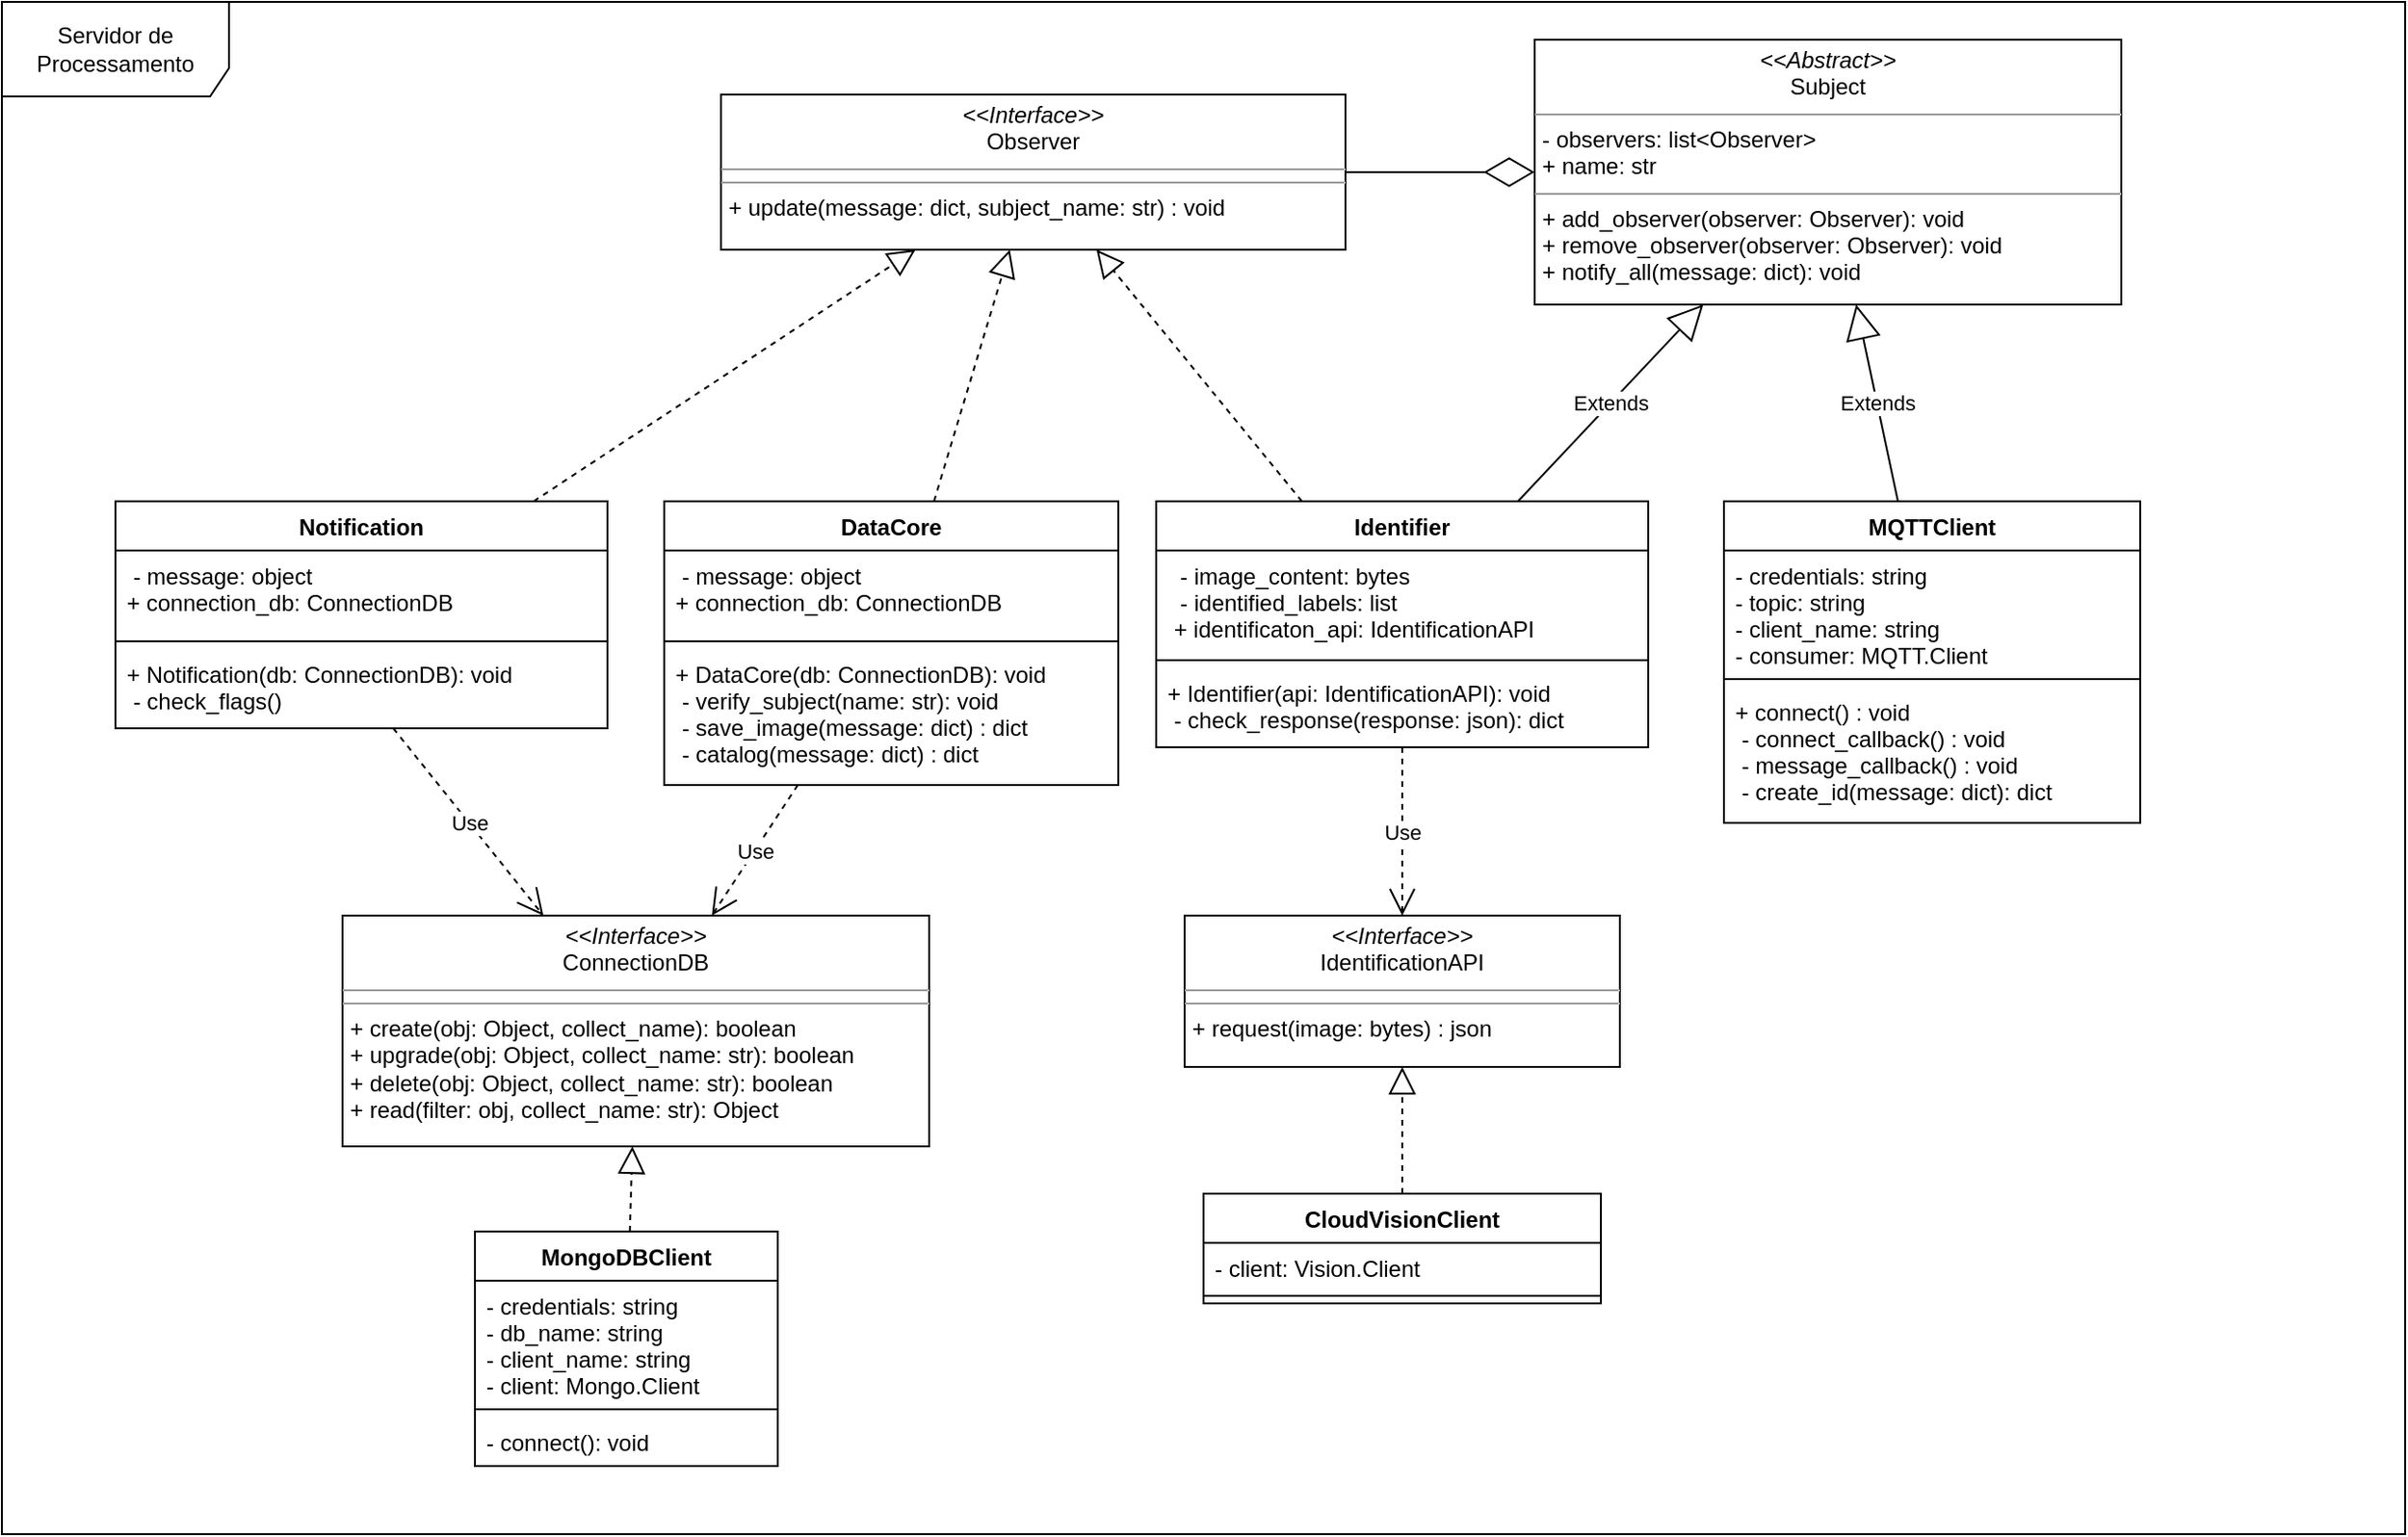 <mxfile version="14.9.8" type="device"><diagram id="feho3Sd3bYQ9Wj3x8ovh" name="Page-1"><mxGraphModel dx="2489" dy="742" grid="1" gridSize="10" guides="1" tooltips="1" connect="1" arrows="1" fold="1" page="1" pageScale="1" pageWidth="827" pageHeight="1169" math="0" shadow="0"><root><mxCell id="0"/><mxCell id="1" parent="0"/><mxCell id="MiKenjIz3lwZxDKofQNO-1" value="Servidor de Processamento" style="shape=umlFrame;whiteSpace=wrap;html=1;width=120;height=50;" parent="1" vertex="1"><mxGeometry x="-340" y="10" width="1270" height="810" as="geometry"/></mxCell><mxCell id="x5SQNKbmvRbeTutP6gv5-1" value="MQTTClient" style="swimlane;fontStyle=1;align=center;verticalAlign=top;childLayout=stackLayout;horizontal=1;startSize=26;horizontalStack=0;resizeParent=1;resizeParentMax=0;resizeLast=0;collapsible=1;marginBottom=0;" parent="1" vertex="1"><mxGeometry x="570" y="274" width="220" height="170" as="geometry"/></mxCell><mxCell id="x5SQNKbmvRbeTutP6gv5-2" value="- credentials: string&#xA;- topic: string&#xA;- client_name: string&#xA;- consumer: MQTT.Client&#xA;&#xA;" style="text;strokeColor=none;fillColor=none;align=left;verticalAlign=top;spacingLeft=4;spacingRight=4;overflow=hidden;rotatable=0;points=[[0,0.5],[1,0.5]];portConstraint=eastwest;" parent="x5SQNKbmvRbeTutP6gv5-1" vertex="1"><mxGeometry y="26" width="220" height="64" as="geometry"/></mxCell><mxCell id="x5SQNKbmvRbeTutP6gv5-3" value="" style="line;strokeWidth=1;fillColor=none;align=left;verticalAlign=middle;spacingTop=-1;spacingLeft=3;spacingRight=3;rotatable=0;labelPosition=right;points=[];portConstraint=eastwest;" parent="x5SQNKbmvRbeTutP6gv5-1" vertex="1"><mxGeometry y="90" width="220" height="8" as="geometry"/></mxCell><mxCell id="x5SQNKbmvRbeTutP6gv5-4" value="+ connect() : void&#xA; - connect_callback() : void&#xA; - message_callback() : void&#xA; - create_id(message: dict): dict      &#xA;&#xA;" style="text;strokeColor=none;fillColor=none;align=left;verticalAlign=top;spacingLeft=4;spacingRight=4;overflow=hidden;rotatable=0;points=[[0,0.5],[1,0.5]];portConstraint=eastwest;" parent="x5SQNKbmvRbeTutP6gv5-1" vertex="1"><mxGeometry y="98" width="220" height="72" as="geometry"/></mxCell><mxCell id="x5SQNKbmvRbeTutP6gv5-47" value="&lt;p style=&quot;margin: 0px ; margin-top: 4px ; text-align: center&quot;&gt;&lt;i&gt;&amp;lt;&amp;lt;Abstract&amp;gt;&amp;gt;&lt;/i&gt;&lt;br&gt;Subject&lt;/p&gt;&lt;hr size=&quot;1&quot;&gt;&lt;p style=&quot;margin: 0px ; margin-left: 4px&quot;&gt;- observers: list&amp;lt;Observer&amp;gt;&lt;/p&gt;&lt;p style=&quot;margin: 0px ; margin-left: 4px&quot;&gt;+ name: str&lt;br&gt;&lt;/p&gt;&lt;hr size=&quot;1&quot;&gt;&lt;p style=&quot;margin: 0px ; margin-left: 4px&quot;&gt;+ add_observer(observer: Observer): void&lt;/p&gt;&lt;p style=&quot;margin: 0px ; margin-left: 4px&quot;&gt;+ remove_observer(observer: Observer): void&lt;/p&gt;&lt;p style=&quot;margin: 0px ; margin-left: 4px&quot;&gt;+ notify_all(message: dict): void&lt;br&gt;&lt;/p&gt;" style="verticalAlign=top;align=left;overflow=fill;fontSize=12;fontFamily=Helvetica;html=1;" parent="1" vertex="1"><mxGeometry x="470" y="30" width="310" height="140" as="geometry"/></mxCell><mxCell id="UEKAvcQkhPpb3T4OpDPU-2" value="&lt;p style=&quot;margin: 0px ; margin-top: 4px ; text-align: center&quot;&gt;&lt;i&gt;&amp;lt;&amp;lt;Interface&amp;gt;&amp;gt;&lt;/i&gt;&lt;br&gt;Observer&lt;/p&gt;&lt;hr size=&quot;1&quot;&gt;&lt;hr size=&quot;1&quot;&gt;&lt;p style=&quot;margin: 0px ; margin-left: 4px&quot;&gt;+ update(message: dict, subject_name: str) : void&lt;br&gt;&lt;/p&gt;" style="verticalAlign=top;align=left;overflow=fill;fontSize=12;fontFamily=Helvetica;html=1;" parent="1" vertex="1"><mxGeometry x="40" y="59" width="330" height="82" as="geometry"/></mxCell><mxCell id="UEKAvcQkhPpb3T4OpDPU-4" value="Identifier" style="swimlane;fontStyle=1;align=center;verticalAlign=top;childLayout=stackLayout;horizontal=1;startSize=26;horizontalStack=0;resizeParent=1;resizeParentMax=0;resizeLast=0;collapsible=1;marginBottom=0;" parent="1" vertex="1"><mxGeometry x="270" y="274" width="260" height="130" as="geometry"/></mxCell><mxCell id="UEKAvcQkhPpb3T4OpDPU-5" value="  - image_content: bytes&#xA;  - identified_labels: list&#xA; + identificaton_api: IdentificationAPI&#xA;" style="text;strokeColor=none;fillColor=none;align=left;verticalAlign=top;spacingLeft=4;spacingRight=4;overflow=hidden;rotatable=0;points=[[0,0.5],[1,0.5]];portConstraint=eastwest;" parent="UEKAvcQkhPpb3T4OpDPU-4" vertex="1"><mxGeometry y="26" width="260" height="54" as="geometry"/></mxCell><mxCell id="UEKAvcQkhPpb3T4OpDPU-6" value="" style="line;strokeWidth=1;fillColor=none;align=left;verticalAlign=middle;spacingTop=-1;spacingLeft=3;spacingRight=3;rotatable=0;labelPosition=right;points=[];portConstraint=eastwest;" parent="UEKAvcQkhPpb3T4OpDPU-4" vertex="1"><mxGeometry y="80" width="260" height="8" as="geometry"/></mxCell><mxCell id="UEKAvcQkhPpb3T4OpDPU-7" value="+ Identifier(api: IdentificationAPI): void&#xA; - check_response(response: json): dict&#xA;" style="text;strokeColor=none;fillColor=none;align=left;verticalAlign=top;spacingLeft=4;spacingRight=4;overflow=hidden;rotatable=0;points=[[0,0.5],[1,0.5]];portConstraint=eastwest;" parent="UEKAvcQkhPpb3T4OpDPU-4" vertex="1"><mxGeometry y="88" width="260" height="42" as="geometry"/></mxCell><mxCell id="UEKAvcQkhPpb3T4OpDPU-11" value="" style="endArrow=diamondThin;endFill=0;endSize=24;html=1;" parent="1" source="UEKAvcQkhPpb3T4OpDPU-2" target="x5SQNKbmvRbeTutP6gv5-47" edge="1"><mxGeometry width="160" relative="1" as="geometry"><mxPoint x="330" y="240" as="sourcePoint"/><mxPoint x="490" y="240" as="targetPoint"/></mxGeometry></mxCell><mxCell id="UEKAvcQkhPpb3T4OpDPU-15" value="DataCore" style="swimlane;fontStyle=1;align=center;verticalAlign=top;childLayout=stackLayout;horizontal=1;startSize=26;horizontalStack=0;resizeParent=1;resizeParentMax=0;resizeLast=0;collapsible=1;marginBottom=0;" parent="1" vertex="1"><mxGeometry x="10" y="274" width="240" height="150" as="geometry"/></mxCell><mxCell id="UEKAvcQkhPpb3T4OpDPU-16" value=" - message: object&#xA;+ connection_db: ConnectionDB&#xA;" style="text;strokeColor=none;fillColor=none;align=left;verticalAlign=top;spacingLeft=4;spacingRight=4;overflow=hidden;rotatable=0;points=[[0,0.5],[1,0.5]];portConstraint=eastwest;" parent="UEKAvcQkhPpb3T4OpDPU-15" vertex="1"><mxGeometry y="26" width="240" height="44" as="geometry"/></mxCell><mxCell id="UEKAvcQkhPpb3T4OpDPU-17" value="" style="line;strokeWidth=1;fillColor=none;align=left;verticalAlign=middle;spacingTop=-1;spacingLeft=3;spacingRight=3;rotatable=0;labelPosition=right;points=[];portConstraint=eastwest;" parent="UEKAvcQkhPpb3T4OpDPU-15" vertex="1"><mxGeometry y="70" width="240" height="8" as="geometry"/></mxCell><mxCell id="UEKAvcQkhPpb3T4OpDPU-18" value="+ DataCore(db: ConnectionDB): void&#xA; - verify_subject(name: str): void&#xA; - save_image(message: dict) : dict&#xA; - catalog(message: dict) : dict&#xA;&#xA;" style="text;strokeColor=none;fillColor=none;align=left;verticalAlign=top;spacingLeft=4;spacingRight=4;overflow=hidden;rotatable=0;points=[[0,0.5],[1,0.5]];portConstraint=eastwest;" parent="UEKAvcQkhPpb3T4OpDPU-15" vertex="1"><mxGeometry y="78" width="240" height="72" as="geometry"/></mxCell><mxCell id="UEKAvcQkhPpb3T4OpDPU-19" value="" style="endArrow=block;dashed=1;endFill=0;endSize=12;html=1;" parent="1" source="UEKAvcQkhPpb3T4OpDPU-15" target="UEKAvcQkhPpb3T4OpDPU-2" edge="1"><mxGeometry width="160" relative="1" as="geometry"><mxPoint x="330" y="380" as="sourcePoint"/><mxPoint x="110" y="340" as="targetPoint"/></mxGeometry></mxCell><mxCell id="UEKAvcQkhPpb3T4OpDPU-20" value="" style="endArrow=block;dashed=1;endFill=0;endSize=12;html=1;" parent="1" source="UEKAvcQkhPpb3T4OpDPU-4" target="UEKAvcQkhPpb3T4OpDPU-2" edge="1"><mxGeometry width="160" relative="1" as="geometry"><mxPoint x="330" y="380" as="sourcePoint"/><mxPoint x="330" y="310" as="targetPoint"/></mxGeometry></mxCell><mxCell id="UEKAvcQkhPpb3T4OpDPU-21" value="Extends" style="endArrow=block;endSize=16;endFill=0;html=1;" parent="1" source="x5SQNKbmvRbeTutP6gv5-1" target="x5SQNKbmvRbeTutP6gv5-47" edge="1"><mxGeometry width="160" relative="1" as="geometry"><mxPoint x="558.907" y="230" as="sourcePoint"/><mxPoint x="490" y="210" as="targetPoint"/></mxGeometry></mxCell><mxCell id="x2XuVLapYtxWSalevFqg-1" value="&lt;p style=&quot;margin: 0px ; margin-top: 4px ; text-align: center&quot;&gt;&lt;i&gt;&amp;lt;&amp;lt;Interface&amp;gt;&amp;gt;&lt;/i&gt;&lt;br&gt;ConnectionDB&lt;/p&gt;&lt;hr size=&quot;1&quot;&gt;&lt;hr size=&quot;1&quot;&gt;&lt;p style=&quot;margin: 0px ; margin-left: 4px&quot;&gt;+ create(obj: Object, collect_name): boolean&lt;br&gt;+ upgrade(obj: Object, collect_name: str): boolean&lt;/p&gt;&lt;p style=&quot;margin: 0px ; margin-left: 4px&quot;&gt;+ delete(obj: Object, collect_name: str): boolean&lt;/p&gt;&lt;p style=&quot;margin: 0px ; margin-left: 4px&quot;&gt;+ read(filter: obj, collect_name: str): Object &lt;br&gt;&lt;/p&gt;" style="verticalAlign=top;align=left;overflow=fill;fontSize=12;fontFamily=Helvetica;html=1;" parent="1" vertex="1"><mxGeometry x="-160" y="493" width="310" height="122" as="geometry"/></mxCell><mxCell id="gfmI_uOKM0O-hradbJnv-1" value="MongoDBClient" style="swimlane;fontStyle=1;align=center;verticalAlign=top;childLayout=stackLayout;horizontal=1;startSize=26;horizontalStack=0;resizeParent=1;resizeParentMax=0;resizeLast=0;collapsible=1;marginBottom=0;" parent="1" vertex="1"><mxGeometry x="-90" y="660" width="160" height="124" as="geometry"/></mxCell><mxCell id="gfmI_uOKM0O-hradbJnv-2" value=" - credentials: string&#xA;- db_name: string&#xA;- client_name: string&#xA;- client: Mongo.Client" style="text;strokeColor=none;fillColor=none;align=left;verticalAlign=top;spacingLeft=4;spacingRight=4;overflow=hidden;rotatable=0;points=[[0,0.5],[1,0.5]];portConstraint=eastwest;" parent="gfmI_uOKM0O-hradbJnv-1" vertex="1"><mxGeometry y="26" width="160" height="64" as="geometry"/></mxCell><mxCell id="gfmI_uOKM0O-hradbJnv-3" value="" style="line;strokeWidth=1;fillColor=none;align=left;verticalAlign=middle;spacingTop=-1;spacingLeft=3;spacingRight=3;rotatable=0;labelPosition=right;points=[];portConstraint=eastwest;" parent="gfmI_uOKM0O-hradbJnv-1" vertex="1"><mxGeometry y="90" width="160" height="8" as="geometry"/></mxCell><mxCell id="gfmI_uOKM0O-hradbJnv-4" value="- connect(): void" style="text;strokeColor=none;fillColor=none;align=left;verticalAlign=top;spacingLeft=4;spacingRight=4;overflow=hidden;rotatable=0;points=[[0,0.5],[1,0.5]];portConstraint=eastwest;" parent="gfmI_uOKM0O-hradbJnv-1" vertex="1"><mxGeometry y="98" width="160" height="26" as="geometry"/></mxCell><mxCell id="gfmI_uOKM0O-hradbJnv-5" value="CloudVisionClient" style="swimlane;fontStyle=1;align=center;verticalAlign=top;childLayout=stackLayout;horizontal=1;startSize=26;horizontalStack=0;resizeParent=1;resizeParentMax=0;resizeLast=0;collapsible=1;marginBottom=0;" parent="1" vertex="1"><mxGeometry x="295" y="640" width="210" height="58" as="geometry"/></mxCell><mxCell id="gfmI_uOKM0O-hradbJnv-6" value="- client: Vision.Client" style="text;strokeColor=none;fillColor=none;align=left;verticalAlign=top;spacingLeft=4;spacingRight=4;overflow=hidden;rotatable=0;points=[[0,0.5],[1,0.5]];portConstraint=eastwest;" parent="gfmI_uOKM0O-hradbJnv-5" vertex="1"><mxGeometry y="26" width="210" height="24" as="geometry"/></mxCell><mxCell id="gfmI_uOKM0O-hradbJnv-7" value="" style="line;strokeWidth=1;fillColor=none;align=left;verticalAlign=middle;spacingTop=-1;spacingLeft=3;spacingRight=3;rotatable=0;labelPosition=right;points=[];portConstraint=eastwest;" parent="gfmI_uOKM0O-hradbJnv-5" vertex="1"><mxGeometry y="50" width="210" height="8" as="geometry"/></mxCell><mxCell id="gfmI_uOKM0O-hradbJnv-9" value="Extends" style="endArrow=block;endSize=16;endFill=0;html=1;" parent="1" source="UEKAvcQkhPpb3T4OpDPU-4" target="x5SQNKbmvRbeTutP6gv5-47" edge="1"><mxGeometry width="160" relative="1" as="geometry"><mxPoint x="568.462" y="280" as="sourcePoint"/><mxPoint x="566.346" y="170" as="targetPoint"/></mxGeometry></mxCell><mxCell id="gfmI_uOKM0O-hradbJnv-14" value="Use" style="endArrow=open;endSize=12;dashed=1;html=1;" parent="1" source="UEKAvcQkhPpb3T4OpDPU-15" target="x2XuVLapYtxWSalevFqg-1" edge="1"><mxGeometry width="160" relative="1" as="geometry"><mxPoint x="330" y="410" as="sourcePoint"/><mxPoint x="490" y="410" as="targetPoint"/></mxGeometry></mxCell><mxCell id="gfmI_uOKM0O-hradbJnv-15" value="&lt;p style=&quot;margin: 0px ; margin-top: 4px ; text-align: center&quot;&gt;&lt;i&gt;&amp;lt;&amp;lt;Interface&amp;gt;&amp;gt;&lt;/i&gt;&lt;br&gt;IdentificationAPI&lt;/p&gt;&lt;hr size=&quot;1&quot;&gt;&lt;hr size=&quot;1&quot;&gt;&lt;p style=&quot;margin: 0px ; margin-left: 4px&quot;&gt;+ request(image: bytes) : json&lt;/p&gt;" style="verticalAlign=top;align=left;overflow=fill;fontSize=12;fontFamily=Helvetica;html=1;" parent="1" vertex="1"><mxGeometry x="285" y="493" width="230" height="80" as="geometry"/></mxCell><mxCell id="gfmI_uOKM0O-hradbJnv-16" value="Use" style="endArrow=open;endSize=12;dashed=1;html=1;" parent="1" source="UEKAvcQkhPpb3T4OpDPU-4" target="gfmI_uOKM0O-hradbJnv-15" edge="1"><mxGeometry width="160" relative="1" as="geometry"><mxPoint x="150" y="370" as="sourcePoint"/><mxPoint x="150" y="440" as="targetPoint"/></mxGeometry></mxCell><mxCell id="gfmI_uOKM0O-hradbJnv-17" value="" style="endArrow=block;dashed=1;endFill=0;endSize=12;html=1;" parent="1" source="gfmI_uOKM0O-hradbJnv-1" target="x2XuVLapYtxWSalevFqg-1" edge="1"><mxGeometry width="160" relative="1" as="geometry"><mxPoint x="330.909" y="284" as="sourcePoint"/><mxPoint x="240.413" y="138" as="targetPoint"/></mxGeometry></mxCell><mxCell id="gfmI_uOKM0O-hradbJnv-18" value="" style="endArrow=block;dashed=1;endFill=0;endSize=12;html=1;" parent="1" source="gfmI_uOKM0O-hradbJnv-5" target="gfmI_uOKM0O-hradbJnv-15" edge="1"><mxGeometry width="160" relative="1" as="geometry"><mxPoint x="150" y="638" as="sourcePoint"/><mxPoint x="150" y="583" as="targetPoint"/></mxGeometry></mxCell><mxCell id="Fld0QHquFQWguoqShZ9s-1" value="Notification" style="swimlane;fontStyle=1;align=center;verticalAlign=top;childLayout=stackLayout;horizontal=1;startSize=26;horizontalStack=0;resizeParent=1;resizeParentMax=0;resizeLast=0;collapsible=1;marginBottom=0;" parent="1" vertex="1"><mxGeometry x="-280" y="274" width="260" height="120" as="geometry"/></mxCell><mxCell id="Fld0QHquFQWguoqShZ9s-2" value=" - message: object&#xA;+ connection_db: ConnectionDB&#xA;" style="text;strokeColor=none;fillColor=none;align=left;verticalAlign=top;spacingLeft=4;spacingRight=4;overflow=hidden;rotatable=0;points=[[0,0.5],[1,0.5]];portConstraint=eastwest;" parent="Fld0QHquFQWguoqShZ9s-1" vertex="1"><mxGeometry y="26" width="260" height="44" as="geometry"/></mxCell><mxCell id="Fld0QHquFQWguoqShZ9s-3" value="" style="line;strokeWidth=1;fillColor=none;align=left;verticalAlign=middle;spacingTop=-1;spacingLeft=3;spacingRight=3;rotatable=0;labelPosition=right;points=[];portConstraint=eastwest;" parent="Fld0QHquFQWguoqShZ9s-1" vertex="1"><mxGeometry y="70" width="260" height="8" as="geometry"/></mxCell><mxCell id="Fld0QHquFQWguoqShZ9s-4" value="+ Notification(db: ConnectionDB): void&#xA; - check_flags()&#xA;" style="text;strokeColor=none;fillColor=none;align=left;verticalAlign=top;spacingLeft=4;spacingRight=4;overflow=hidden;rotatable=0;points=[[0,0.5],[1,0.5]];portConstraint=eastwest;" parent="Fld0QHquFQWguoqShZ9s-1" vertex="1"><mxGeometry y="78" width="260" height="42" as="geometry"/></mxCell><mxCell id="Fld0QHquFQWguoqShZ9s-5" value="" style="endArrow=block;dashed=1;endFill=0;endSize=12;html=1;" parent="1" source="Fld0QHquFQWguoqShZ9s-1" target="UEKAvcQkhPpb3T4OpDPU-2" edge="1"><mxGeometry width="160" relative="1" as="geometry"><mxPoint x="159.231" y="284" as="sourcePoint"/><mxPoint x="201.859" y="151" as="targetPoint"/></mxGeometry></mxCell><mxCell id="Fld0QHquFQWguoqShZ9s-6" value="Use" style="endArrow=open;endSize=12;dashed=1;html=1;" parent="1" source="Fld0QHquFQWguoqShZ9s-4" target="x2XuVLapYtxWSalevFqg-1" edge="1"><mxGeometry width="160" relative="1" as="geometry"><mxPoint x="113.158" y="404" as="sourcePoint"/><mxPoint x="82.289" y="473" as="targetPoint"/></mxGeometry></mxCell></root></mxGraphModel></diagram></mxfile>